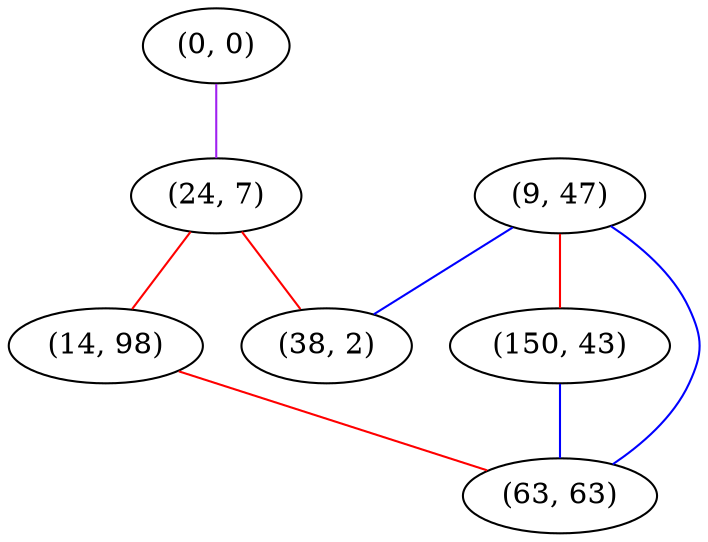 graph "" {
"(0, 0)";
"(24, 7)";
"(9, 47)";
"(38, 2)";
"(150, 43)";
"(14, 98)";
"(63, 63)";
"(0, 0)" -- "(24, 7)"  [color=purple, key=0, weight=4];
"(24, 7)" -- "(14, 98)"  [color=red, key=0, weight=1];
"(24, 7)" -- "(38, 2)"  [color=red, key=0, weight=1];
"(9, 47)" -- "(150, 43)"  [color=red, key=0, weight=1];
"(9, 47)" -- "(38, 2)"  [color=blue, key=0, weight=3];
"(9, 47)" -- "(63, 63)"  [color=blue, key=0, weight=3];
"(150, 43)" -- "(63, 63)"  [color=blue, key=0, weight=3];
"(14, 98)" -- "(63, 63)"  [color=red, key=0, weight=1];
}
